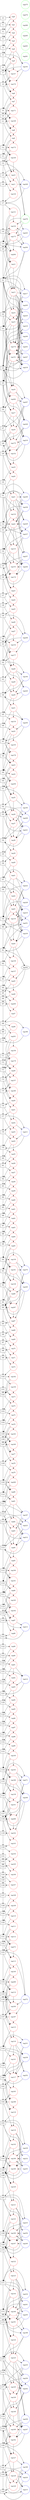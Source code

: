 digraph {
rankdir=LR;
subgraph {
rank="same";
t0 [shape=box];
t1 [shape=box];
t2 [shape=box];
t3 [shape=box];
t4 [shape=box];
t5 [shape=box];
t6 [shape=box];
t7 [shape=box];
t8 [shape=box];
t9 [shape=box];
t10 [shape=box];
t11 [shape=box];
t12 [shape=box];
t13 [shape=box];
t14 [shape=box];
t15 [shape=box];
t16 [shape=box];
t17 [shape=box];
t18 [shape=box];
t19 [shape=box];
t20 [shape=box];
t21 [shape=box];
t22 [shape=box];
t23 [shape=box];
t24 [shape=box];
t25 [shape=box];
t26 [shape=box];
t27 [shape=box];
t28 [shape=box];
t29 [shape=box];
t30 [shape=box];
t31 [shape=box];
t32 [shape=box];
t33 [shape=box];
t34 [shape=box];
t35 [shape=box];
t36 [shape=box];
t37 [shape=box];
t38 [shape=box];
t39 [shape=box];
t40 [shape=box];
t41 [shape=box];
t42 [shape=box];
t43 [shape=box];
t44 [shape=box];
t45 [shape=box];
t46 [shape=box];
t47 [shape=box];
t48 [shape=box];
t49 [shape=box];
t50 [shape=box];
t51 [shape=box];
t52 [shape=box];
t53 [shape=box];
t54 [shape=box];
t55 [shape=box];
t56 [shape=box];
t57 [shape=box];
t58 [shape=box];
t59 [shape=box];
t60 [shape=box];
t61 [shape=box];
t62 [shape=box];
t63 [shape=box];
t64 [shape=box];
t65 [shape=box];
t66 [shape=box];
t67 [shape=box];
t68 [shape=box];
t69 [shape=box];
t70 [shape=box];
t71 [shape=box];
t72 [shape=box];
t73 [shape=box];
t74 [shape=box];
t75 [shape=box];
t76 [shape=box];
t77 [shape=box];
t78 [shape=box];
t79 [shape=box];
t80 [shape=box];
t81 [shape=box];
t82 [shape=box];
t83 [shape=box];
t84 [shape=box];
t85 [shape=box];
t86 [shape=box];
t87 [shape=box];
t88 [shape=box];
t89 [shape=box];
t90 [shape=box];
t91 [shape=box];
t92 [shape=box];
t93 [shape=box];
t94 [shape=box];
t95 [shape=box];
t96 [shape=box];
t97 [shape=box];
t98 [shape=box];
t99 [shape=box];
t100 [shape=box];
t101 [shape=box];
t102 [shape=box];
t103 [shape=box];
t104 [shape=box];
t105 [shape=box];
t106 [shape=box];
t107 [shape=box];
t108 [shape=box];
t109 [shape=box];
t110 [shape=box];
t111 [shape=box];
t112 [shape=box];
t113 [shape=box];
t114 [shape=box];
t115 [shape=box];
t116 [shape=box];
t117 [shape=box];
t118 [shape=box];
t119 [shape=box];
t120 [shape=box];
t121 [shape=box];
t122 [shape=box];
t123 [shape=box];
t124 [shape=box];
t125 [shape=box];
t126 [shape=box];
t127 [shape=box];
t128 [shape=box];
t129 [shape=box];
t130 [shape=box];
t131 [shape=box];
t132 [shape=box];
t133 [shape=box];
t134 [shape=box];
t135 [shape=box];
t136 [shape=box];
t137 [shape=box];
t138 [shape=box];
t139 [shape=box];
t140 [shape=box];
t141 [shape=box];
t142 [shape=box];
t143 [shape=box];
t144 [shape=box];
t145 [shape=box];
t146 [shape=box];
t147 [shape=box];
t148 [shape=box];
t149 [shape=box];
t150 [shape=box];
t151 [shape=box];
t152 [shape=box];
t153 [shape=box];
t154 [shape=box];
t155 [shape=box];
t156 [shape=box];
t157 [shape=box];
t158 [shape=box];
t159 [shape=box];
t160 [shape=box];
t161 [shape=box];
t162 [shape=box];
t163 [shape=box];
t164 [shape=box];
t165 [shape=box];
t166 [shape=box];
t167 [shape=box];
t168 [shape=box];
t169 [shape=box];
t170 [shape=box];
t171 [shape=box];
t172 [shape=box];
t173 [shape=box];
t174 [shape=box];
t175 [shape=box];
t176 [shape=box];
t177 [shape=box];
t178 [shape=box];
t179 [shape=box];
t180 [shape=box];
t181 [shape=box];
t182 [shape=box];
t183 [shape=box];
t0 -> t1;
t1 -> t2;
t2 -> t3;
t3 -> t4;
t4 -> t5;
t5 -> t6;
t6 -> t7;
t7 -> t8;
t8 -> t9;
t9 -> t10;
t10 -> t11;
t11 -> t12;
t12 -> t13;
t13 -> t14;
t14 -> t15;
t15 -> t16;
t16 -> t17;
t17 -> t18;
t18 -> t19;
t19 -> t20;
t20 -> t21;
t21 -> t22;
t22 -> t23;
t23 -> t24;
t24 -> t25;
t25 -> t26;
t26 -> t27;
t27 -> t28;
t28 -> t29;
t29 -> t30;
t30 -> t31;
t31 -> t32;
t32 -> t33;
t33 -> t34;
t34 -> t35;
t35 -> t36;
t36 -> t37;
t37 -> t38;
t38 -> t39;
t39 -> t40;
t40 -> t41;
t41 -> t42;
t42 -> t43;
t43 -> t44;
t44 -> t45;
t45 -> t46;
t46 -> t47;
t47 -> t48;
t48 -> t49;
t49 -> t50;
t50 -> t51;
t51 -> t52;
t52 -> t53;
t53 -> t54;
t54 -> t55;
t55 -> t56;
t56 -> t57;
t57 -> t58;
t58 -> t59;
t59 -> t60;
t60 -> t61;
t61 -> t62;
t62 -> t63;
t63 -> t64;
t64 -> t65;
t65 -> t66;
t66 -> t67;
t67 -> t68;
t68 -> t69;
t69 -> t70;
t70 -> t71;
t71 -> t72;
t72 -> t73;
t73 -> t74;
t74 -> t75;
t75 -> t76;
t76 -> t77;
t77 -> t78;
t78 -> t79;
t79 -> t80;
t80 -> t81;
t81 -> t82;
t82 -> t83;
t83 -> t84;
t84 -> t85;
t85 -> t86;
t86 -> t87;
t87 -> t88;
t88 -> t89;
t89 -> t90;
t90 -> t91;
t91 -> t92;
t92 -> t93;
t93 -> t94;
t94 -> t95;
t95 -> t96;
t96 -> t97;
t97 -> t98;
t98 -> t99;
t99 -> t100;
t100 -> t101;
t101 -> t102;
t102 -> t103;
t103 -> t104;
t104 -> t105;
t105 -> t106;
t106 -> t107;
t107 -> t108;
t108 -> t109;
t109 -> t110;
t110 -> t111;
t111 -> t112;
t112 -> t113;
t113 -> t114;
t114 -> t115;
t115 -> t116;
t116 -> t117;
t117 -> t118;
t118 -> t119;
t119 -> t120;
t120 -> t121;
t121 -> t122;
t122 -> t123;
t123 -> t124;
t124 -> t125;
t125 -> t126;
t126 -> t127;
t127 -> t128;
t128 -> t129;
t129 -> t130;
t130 -> t131;
t131 -> t132;
t132 -> t133;
t133 -> t134;
t134 -> t135;
t135 -> t136;
t136 -> t137;
t137 -> t138;
t138 -> t139;
t139 -> t140;
t140 -> t141;
t141 -> t142;
t142 -> t143;
t143 -> t144;
t144 -> t145;
t145 -> t146;
t146 -> t147;
t147 -> t148;
t148 -> t149;
t149 -> t150;
t150 -> t151;
t151 -> t152;
t152 -> t153;
t153 -> t154;
t154 -> t155;
t155 -> t156;
t156 -> t157;
t157 -> t158;
t158 -> t159;
t159 -> t160;
t160 -> t161;
t161 -> t162;
t162 -> t163;
t163 -> t164;
t164 -> t165;
t165 -> t166;
t166 -> t167;
t167 -> t168;
t168 -> t169;
t169 -> t170;
t170 -> t171;
t171 -> t172;
t172 -> t173;
t173 -> t174;
t174 -> t175;
t175 -> t176;
t176 -> t177;
t177 -> t178;
t178 -> t179;
t179 -> t180;
t180 -> t181;
t181 -> t182;
t182 -> t183;
}
subgraph {
rank="same";
tag130 [shape=circle color=red]; 
tag131 [shape=circle color=red]; 
tag132 [shape=circle color=red]; 
tag133 [shape=circle color=red]; 
tag134 [shape=circle color=red]; 
tag135 [shape=circle color=red]; 
tag136 [shape=circle color=red]; 
tag137 [shape=circle color=red]; 
tag138 [shape=circle color=red]; 
tag139 [shape=circle color=red]; 
tag140 [shape=circle color=red]; 
tag141 [shape=circle color=red]; 
tag142 [shape=circle color=red]; 
tag143 [shape=circle color=red]; 
tag144 [shape=circle color=red]; 
tag145 [shape=circle color=red]; 
tag146 [shape=circle color=red]; 
tag0 [shape=circle color=red]; 
tag1 [shape=circle color=red]; 
tag2 [shape=circle color=red]; 
tag3 [shape=circle color=red]; 
tag4 [shape=circle color=red]; 
tag5 [shape=circle color=red]; 
tag6 [shape=circle color=red]; 
tag7 [shape=circle color=red]; 
tag8 [shape=circle color=red]; 
tag9 [shape=circle color=red]; 
tag10 [shape=circle color=red]; 
tag11 [shape=circle color=red]; 
tag12 [shape=circle color=red]; 
tag13 [shape=circle color=red]; 
tag14 [shape=circle color=red]; 
tag15 [shape=circle color=red]; 
tag16 [shape=circle color=red]; 
tag17 [shape=circle color=red]; 
tag18 [shape=circle color=red]; 
tag19 [shape=circle color=red]; 
tag20 [shape=circle color=red]; 
tag21 [shape=circle color=red]; 
tag22 [shape=circle color=red]; 
tag23 [shape=circle color=red]; 
tag24 [shape=circle color=red]; 
tag25 [shape=circle color=red]; 
tag26 [shape=circle color=red]; 
tag27 [shape=circle color=red]; 
tag28 [shape=circle color=red]; 
tag29 [shape=circle color=red]; 
tag30 [shape=circle color=red]; 
tag31 [shape=circle color=red]; 
tag32 [shape=circle color=red]; 
tag33 [shape=circle color=red]; 
tag34 [shape=circle color=red]; 
tag35 [shape=circle color=red]; 
tag36 [shape=circle color=red]; 
tag37 [shape=circle color=red]; 
tag38 [shape=circle color=red]; 
tag39 [shape=circle color=red]; 
tag40 [shape=circle color=red]; 
tag41 [shape=circle color=red]; 
tag42 [shape=circle color=red]; 
tag43 [shape=circle color=red]; 
tag44 [shape=circle color=red]; 
tag45 [shape=circle color=red]; 
tag46 [shape=circle color=red]; 
tag47 [shape=circle color=red]; 
tag48 [shape=circle color=red]; 
tag49 [shape=circle color=red]; 
tag50 [shape=circle color=red]; 
tag51 [shape=circle color=red]; 
tag52 [shape=circle color=red]; 
tag53 [shape=circle color=red]; 
tag54 [shape=circle color=red]; 
tag55 [shape=circle color=red]; 
tag56 [shape=circle color=red]; 
tag57 [shape=circle color=red]; 
tag58 [shape=circle color=red]; 
tag59 [shape=circle color=red]; 
tag60 [shape=circle color=red]; 
tag61 [shape=circle color=red]; 
tag62 [shape=circle color=red]; 
tag63 [shape=circle color=red]; 
tag64 [shape=circle color=red]; 
tag65 [shape=circle color=red]; 
tag66 [shape=circle color=red]; 
tag67 [shape=circle color=red]; 
tag68 [shape=circle color=red]; 
tag69 [shape=circle color=red]; 
tag70 [shape=circle color=red]; 
tag71 [shape=circle color=red]; 
tag72 [shape=circle color=red]; 
tag73 [shape=circle color=red]; 
tag74 [shape=circle color=red]; 
tag75 [shape=circle color=red]; 
tag76 [shape=circle color=red]; 
tag77 [shape=circle color=red]; 
tag78 [shape=circle color=red]; 
tag79 [shape=circle color=red]; 
tag80 [shape=circle color=red]; 
tag81 [shape=circle color=red]; 
tag82 [shape=circle color=red]; 
tag83 [shape=circle color=red]; 
tag84 [shape=circle color=red]; 
tag85 [shape=circle color=red]; 
tag86 [shape=circle color=red]; 
tag87 [shape=circle color=red]; 
tag88 [shape=circle color=red]; 
tag89 [shape=circle color=red]; 
tag90 [shape=circle color=red]; 
tag91 [shape=circle color=red]; 
tag92 [shape=circle color=red]; 
tag93 [shape=circle color=red]; 
tag94 [shape=circle color=red]; 
tag95 [shape=circle color=red]; 
tag96 [shape=circle color=red]; 
tag97 [shape=circle color=red]; 
tag98 [shape=circle color=red]; 
tag99 [shape=circle color=red]; 
tag100 [shape=circle color=red]; 
tag101 [shape=circle color=red]; 
tag102 [shape=circle color=red]; 
tag103 [shape=circle color=red]; 
tag104 [shape=circle color=red]; 
tag105 [shape=circle color=red]; 
tag106 [shape=circle color=red]; 
tag107 [shape=circle color=red]; 
tag108 [shape=circle color=red]; 
tag109 [shape=circle color=red]; 
tag110 [shape=circle color=red]; 
tag111 [shape=circle color=red]; 
tag112 [shape=circle color=red]; 
tag113 [shape=circle color=red]; 
tag114 [shape=circle color=red]; 
tag115 [shape=circle color=red]; 
tag116 [shape=circle color=red]; 
tag117 [shape=circle color=red]; 
tag118 [shape=circle color=red]; 
tag119 [shape=circle color=red]; 
tag120 [shape=circle color=red]; 
tag121 [shape=circle color=red]; 
tag122 [shape=circle color=red]; 
tag123 [shape=circle color=red]; 
tag124 [shape=circle color=red]; 
tag125 [shape=circle color=red]; 
tag126 [shape=circle color=red]; 
tag127 [shape=circle color=red]; 
tag128 [shape=circle color=red]; 
tag129 [shape=circle color=red]; 
tag200 [shape=circle color=red]; 
tag201 [shape=circle color=red]; 
tag273 [shape=circle color=red]; 
tag259 [shape=circle color=red]; 
tag260 [shape=circle color=red]; 
tag262 [shape=circle color=red]; 
tag264 [shape=circle color=red]; 
tag267 [shape=circle color=red]; 
tag268 [shape=circle color=red]; 
tag269 [shape=circle color=red]; 
tag147 [shape=circle color=red]; 
tag148 [shape=circle color=red]; 
tag149 [shape=circle color=red]; 
tag150 [shape=circle color=red]; 
tag151 [shape=circle color=red]; 
tag152 [shape=circle color=red]; 
tag153 [shape=circle color=red]; 
tag154 [shape=circle color=red]; 
tag155 [shape=circle color=red]; 
tag156 [shape=circle color=red]; 
tag157 [shape=circle color=red]; 
tag158 [shape=circle color=red]; 
tag159 [shape=circle color=red]; 
tag160 [shape=circle color=red]; 
tag161 [shape=circle color=red]; 
tag162 [shape=circle color=red]; 
tag163 [shape=circle color=red]; 
tag164 [shape=circle color=red]; 
tag165 [shape=circle color=red]; 
tag166 [shape=circle color=red]; 
tag167 [shape=circle color=red]; 
tag168 [shape=circle color=red]; 
tag169 [shape=circle color=red]; 
tag170 [shape=circle color=red]; 
tag171 [shape=circle color=red]; 
tag172 [shape=circle color=red]; 
tag173 [shape=circle color=red]; 
tag174 [shape=circle color=red]; 
tag175 [shape=circle color=red]; 
tag176 [shape=circle color=red]; 
tag177 [shape=circle color=red]; 
tag178 [shape=circle color=red]; 
tag179 [shape=circle color=red]; 
tag180 [shape=circle color=red]; 
tag181 [shape=circle color=red]; 
tag182 [shape=circle color=red]; 
tag183 [shape=circle color=red]; 
tag184 [shape=circle color=red]; 
tag185 [shape=circle color=red]; 
tag186 [shape=circle color=red]; 
tag187 [shape=circle color=red]; 
tag188 [shape=circle color=red]; 
tag189 [shape=circle color=red]; 
tag190 [shape=circle color=red]; 
tag191 [shape=circle color=red]; 
tag192 [shape=circle color=red]; 
}
subgraph {
rank="same";
tag203 [shape=circle color=blue]; 
tag204 [shape=circle color=blue]; 
tag205 [shape=circle color=blue]; 
tag206 [shape=circle color=blue]; 
tag207 [shape=circle color=blue]; 
tag208 [shape=circle color=blue]; 
tag209 [shape=circle color=blue]; 
tag210 [shape=circle color=blue]; 
tag211 [shape=circle color=blue]; 
tag212 [shape=circle color=blue]; 
tag213 [shape=circle color=blue]; 
tag214 [shape=circle color=blue]; 
tag215 [shape=circle color=blue]; 
tag216 [shape=circle color=blue]; 
tag217 [shape=circle color=blue]; 
tag218 [shape=circle color=blue]; 
tag219 [shape=circle color=blue]; 
tag220 [shape=circle color=blue]; 
tag221 [shape=circle color=blue]; 
tag222 [shape=circle color=blue]; 
tag223 [shape=circle color=blue]; 
tag224 [shape=circle color=blue]; 
tag225 [shape=circle color=blue]; 
tag226 [shape=circle color=blue]; 
tag227 [shape=circle color=blue]; 
tag228 [shape=circle color=blue]; 
tag270 [shape=circle color=blue]; 
tag271 [shape=circle color=blue]; 
tag272 [shape=circle color=blue]; 
tag193 [shape=circle color=blue]; 
tag194 [shape=circle color=blue]; 
tag195 [shape=circle color=blue]; 
tag196 [shape=circle color=blue]; 
tag197 [shape=circle color=blue]; 
tag198 [shape=circle color=blue]; 
tag199 [shape=circle color=blue]; 
tag229 [shape=circle color=blue]; 
tag230 [shape=circle color=blue]; 
tag231 [shape=circle color=blue]; 
tag232 [shape=circle color=blue]; 
tag233 [shape=circle color=blue]; 
tag234 [shape=circle color=blue]; 
tag235 [shape=circle color=blue]; 
tag236 [shape=circle color=blue]; 
tag237 [shape=circle color=blue]; 
tag238 [shape=circle color=blue]; 
tag239 [shape=circle color=blue]; 
tag240 [shape=circle color=blue]; 
tag241 [shape=circle color=blue]; 
tag242 [shape=circle color=blue]; 
tag243 [shape=circle color=blue]; 
tag244 [shape=circle color=blue]; 
tag245 [shape=circle color=blue]; 
tag246 [shape=circle color=blue]; 
tag247 [shape=circle color=blue]; 
tag248 [shape=circle color=blue]; 
tag249 [shape=circle color=blue]; 
tag250 [shape=circle color=blue]; 
tag251 [shape=circle color=blue]; 
tag252 [shape=circle color=blue]; 
tag253 [shape=circle color=blue]; 
tag254 [shape=circle color=blue]; 
tag255 [shape=circle color=blue]; 
tag256 [shape=circle color=blue]; 
tag257 [shape=circle color=blue]; 
tag258 [shape=circle color=blue]; 
}
subgraph {
rank="same";
tag261 [shape=circle color=green]; 
tag263 [shape=circle color=green]; 
tag265 [shape=circle color=green]; 
tag266 [shape=circle color=green]; 
tag274 [shape=circle color=green]; 
tag275 [shape=circle color=green]; 
tag276 [shape=circle color=green]; 
}
tag0 -> t2;
tag1 -> t3;
tag2 -> t4;
tag3 -> t5;
tag4 -> t6;
tag5 -> t7;
tag6 -> t9;
tag7 -> t10;
tag8 -> t12;
tag9 -> t13;
tag10 -> t15;
tag11 -> t16;
tag12 -> t21;
tag13 -> t22;
tag14 -> t23;
tag15 -> t24;
tag16 -> t26;
tag17 -> t27;
tag18 -> t28;
tag19 -> t30;
tag20 -> t31;
tag21 -> t32;
tag22 -> t34;
tag23 -> t37;
tag24 -> t38;
tag25 -> t39;
tag26 -> t40;
tag27 -> t41;
tag28 -> t43;
tag29 -> t44;
tag30 -> t45;
tag31 -> t46;
tag32 -> t48;
tag33 -> t50;
tag34 -> t51;
tag35 -> t52;
tag36 -> t53;
tag37 -> t54;
tag38 -> t55;
tag39 -> t56;
tag40 -> t57;
tag41 -> t58;
tag42 -> t59;
tag43 -> t60;
tag44 -> t62;
tag45 -> t65;
tag46 -> t66;
tag47 -> t68;
tag48 -> t70;
tag49 -> t74;
tag50 -> t76;
tag51 -> t77;
tag52 -> t78;
tag53 -> t79;
tag54 -> t80;
tag55 -> t81;
tag56 -> t82;
tag57 -> t83;
tag58 -> t84;
tag59 -> t85;
tag60 -> t86;
tag61 -> t87;
tag62 -> t88;
tag63 -> t89;
tag64 -> t90;
tag65 -> t91;
tag66 -> t94;
tag67 -> t95;
tag68 -> t96;
tag69 -> t97;
tag70 -> t98;
tag71 -> t99;
tag72 -> t100;
tag73 -> t103;
tag74 -> t104;
tag75 -> t105;
tag76 -> t106;
tag77 -> t108;
tag78 -> t109;
tag79 -> t110;
tag80 -> t111;
tag81 -> t112;
tag82 -> t113;
tag83 -> t114;
tag84 -> t115;
tag85 -> t116;
tag86 -> t118;
tag87 -> t120;
tag88 -> t121;
tag89 -> t124;
tag90 -> t125;
tag91 -> t126;
tag92 -> t127;
tag93 -> t128;
tag94 -> t129;
tag95 -> t130;
tag96 -> t131;
tag97 -> t132;
tag98 -> t133;
tag99 -> t134;
tag100 -> t135;
tag101 -> t138;
tag102 -> t139;
tag103 -> t140;
tag104 -> t142;
tag105 -> t143;
tag106 -> t144;
tag107 -> t146;
tag108 -> t149;
tag109 -> t150;
tag110 -> t151;
tag111 -> t152;
tag112 -> t153;
tag113 -> t154;
tag114 -> t156;
tag115 -> t158;
tag116 -> t159;
tag117 -> t161;
tag118 -> t163;
tag119 -> t164;
tag120 -> t167;
tag121 -> t168;
tag122 -> t171;
tag123 -> t172;
tag124 -> t175;
tag125 -> t176;
tag126 -> t178;
tag127 -> t181;
tag128 -> t182;
tag129 -> t183;
tag130 -> t17;
tag131 -> t19;
tag132 -> t33;
tag133 -> t35;
tag134 -> t47;
tag135 -> t61;
tag136 -> t63;
tag137 -> t64;
tag138 -> t93;
tag139 -> t137;
tag140 -> t155;
tag141 -> t160;
tag142 -> t165;
tag143 -> t169;
tag144 -> t173;
tag145 -> t177;
tag146 -> t179;
tag147 -> t8;
tag148 -> t11;
tag149 -> t14;
tag150 -> t20;
tag151 -> t25;
tag152 -> t29;
tag153 -> t36;
tag154 -> t42;
tag155 -> t49;
tag156 -> t73;
tag157 -> t75;
tag158 -> t92;
tag159 -> t102;
tag160 -> t107;
tag161 -> t117;
tag162 -> t119;
tag163 -> t136;
tag164 -> t157;
tag165 -> t162;
tag166 -> t166;
tag167 -> t170;
tag168 -> t174;
tag169 -> t180;
tag170 -> t8;
tag171 -> t11;
tag172 -> t14;
tag173 -> t20;
tag174 -> t25;
tag175 -> t29;
tag176 -> t36;
tag177 -> t42;
tag178 -> t49;
tag179 -> t73;
tag180 -> t75;
tag181 -> t92;
tag182 -> t102;
tag183 -> t107;
tag184 -> t117;
tag185 -> t119;
tag186 -> t136;
tag187 -> t157;
tag188 -> t162;
tag189 -> t166;
tag190 -> t170;
tag191 -> t174;
tag192 -> t180;
tag193 -> t7;
tag194 -> t44;
tag195 -> t53;
tag196 -> t70;
tag197 -> t113;
tag198 -> t175;
tag199 -> t182;
tag200 -> t67;
tag201 -> t72;
tag202 -> t64;
tag203 -> t24;
tag204 -> t21;
tag205 -> t23;
tag206 -> t24;
tag207 -> t27;
tag208 -> t41;
tag209 -> t54;
tag210 -> t60;
tag211 -> t79;
tag212 -> t114;
tag213 -> t121;
tag214 -> t127;
tag215 -> t183;
tag216 -> t24;
tag217 -> t23;
tag218 -> t24;
tag219 -> t28;
tag220 -> t44;
tag221 -> t54;
tag222 -> t59;
tag223 -> t114;
tag224 -> t183;
tag225 -> t24;
tag226 -> t28;
tag227 -> t24;
tag228 -> t60;
tag229 -> t33;
tag230 -> t61;
tag231 -> t160;
tag232 -> t165;
tag233 -> t169;
tag234 -> t173;
tag235 -> t177;
tag236 -> t33;
tag237 -> t34;
tag238 -> t160;
tag239 -> t165;
tag240 -> t169;
tag241 -> t173;
tag242 -> t178;
tag243 -> t19;
tag244 -> t35;
tag245 -> t93;
tag246 -> t137;
tag247 -> t179;
tag248 -> t17;
tag249 -> t33;
tag250 -> t47;
tag251 -> t61;
tag252 -> t160;
tag253 -> t165;
tag254 -> t169;
tag255 -> t173;
tag256 -> t177;
tag257 -> t35;
tag258 -> t179;
tag259 -> t51;
tag260 -> t111;
tag262 -> t26;
tag264 -> t21;
tag267 -> t94;
tag268 -> t138;
tag269 -> t156;
tag270 -> t94;
tag271 -> t138;
tag272 -> t156;
tag273 -> t153;
tag276 -> t19;
t0 -> tag0;
t1 -> tag1;
t2 -> tag2;
t3 -> tag3;
t4 -> tag4;
t5 -> tag5;
t7 -> tag6;
t8 -> tag7;
t10 -> tag8;
t11 -> tag9;
t13 -> tag10;
t14 -> tag11;
t19 -> tag12;
t20 -> tag13;
t21 -> tag14;
t22 -> tag15;
t24 -> tag16;
t25 -> tag17;
t26 -> tag18;
t28 -> tag19;
t29 -> tag20;
t30 -> tag21;
t32 -> tag22;
t35 -> tag23;
t36 -> tag24;
t37 -> tag25;
t38 -> tag26;
t39 -> tag27;
t41 -> tag28;
t42 -> tag29;
t43 -> tag30;
t44 -> tag31;
t46 -> tag32;
t48 -> tag33;
t49 -> tag34;
t50 -> tag35;
t51 -> tag36;
t52 -> tag37;
t53 -> tag38;
t54 -> tag39;
t55 -> tag40;
t56 -> tag41;
t57 -> tag42;
t58 -> tag43;
t60 -> tag44;
t63 -> tag45;
t64 -> tag46;
t66 -> tag47;
t68 -> tag48;
t72 -> tag49;
t74 -> tag50;
t75 -> tag51;
t76 -> tag52;
t77 -> tag53;
t78 -> tag54;
t79 -> tag55;
t80 -> tag56;
t81 -> tag57;
t82 -> tag58;
t83 -> tag59;
t84 -> tag60;
t85 -> tag61;
t86 -> tag62;
t87 -> tag63;
t88 -> tag64;
t89 -> tag65;
t92 -> tag66;
t93 -> tag67;
t94 -> tag68;
t95 -> tag69;
t96 -> tag70;
t97 -> tag71;
t98 -> tag72;
t101 -> tag73;
t102 -> tag74;
t103 -> tag75;
t104 -> tag76;
t106 -> tag77;
t107 -> tag78;
t108 -> tag79;
t109 -> tag80;
t110 -> tag81;
t111 -> tag82;
t112 -> tag83;
t113 -> tag84;
t114 -> tag85;
t116 -> tag86;
t118 -> tag87;
t119 -> tag88;
t122 -> tag89;
t123 -> tag90;
t124 -> tag91;
t125 -> tag92;
t126 -> tag93;
t127 -> tag94;
t128 -> tag95;
t129 -> tag96;
t130 -> tag97;
t131 -> tag98;
t132 -> tag99;
t133 -> tag100;
t136 -> tag101;
t137 -> tag102;
t138 -> tag103;
t140 -> tag104;
t141 -> tag105;
t142 -> tag106;
t144 -> tag107;
t147 -> tag108;
t148 -> tag109;
t149 -> tag110;
t150 -> tag111;
t151 -> tag112;
t152 -> tag113;
t154 -> tag114;
t156 -> tag115;
t157 -> tag116;
t159 -> tag117;
t161 -> tag118;
t162 -> tag119;
t165 -> tag120;
t166 -> tag121;
t169 -> tag122;
t170 -> tag123;
t173 -> tag124;
t174 -> tag125;
t176 -> tag126;
t179 -> tag127;
t180 -> tag128;
t181 -> tag129;
t15 -> tag130;
t17 -> tag131;
t31 -> tag132;
t33 -> tag133;
t45 -> tag134;
t59 -> tag135;
t61 -> tag136;
t62 -> tag137;
t91 -> tag138;
t135 -> tag139;
t153 -> tag140;
t158 -> tag141;
t163 -> tag142;
t167 -> tag143;
t171 -> tag144;
t175 -> tag145;
t177 -> tag146;
t6 -> tag147;
t9 -> tag148;
t12 -> tag149;
t18 -> tag150;
t23 -> tag151;
t27 -> tag152;
t34 -> tag153;
t40 -> tag154;
t47 -> tag155;
t71 -> tag156;
t73 -> tag157;
t90 -> tag158;
t100 -> tag159;
t105 -> tag160;
t115 -> tag161;
t117 -> tag162;
t134 -> tag163;
t155 -> tag164;
t160 -> tag165;
t164 -> tag166;
t168 -> tag167;
t172 -> tag168;
t178 -> tag169;
t6 -> tag170;
t9 -> tag171;
t12 -> tag172;
t18 -> tag173;
t23 -> tag174;
t27 -> tag175;
t34 -> tag176;
t40 -> tag177;
t47 -> tag178;
t71 -> tag179;
t73 -> tag180;
t90 -> tag181;
t100 -> tag182;
t105 -> tag183;
t115 -> tag184;
t117 -> tag185;
t134 -> tag186;
t155 -> tag187;
t160 -> tag188;
t164 -> tag189;
t168 -> tag190;
t172 -> tag191;
t178 -> tag192;
t5 -> tag193;
t42 -> tag194;
t51 -> tag195;
t68 -> tag196;
t111 -> tag197;
t173 -> tag198;
t180 -> tag199;
t65 -> tag200;
t68 -> tag201;
t61 -> tag202;
t21 -> tag203;
t19 -> tag204;
t21 -> tag205;
t22 -> tag206;
t25 -> tag207;
t39 -> tag208;
t52 -> tag209;
t58 -> tag210;
t77 -> tag211;
t112 -> tag212;
t119 -> tag213;
t125 -> tag214;
t181 -> tag215;
t21 -> tag216;
t21 -> tag217;
t22 -> tag218;
t26 -> tag219;
t42 -> tag220;
t52 -> tag221;
t57 -> tag222;
t112 -> tag223;
t181 -> tag224;
t21 -> tag225;
t25 -> tag226;
t21 -> tag227;
t57 -> tag228;
t31 -> tag229;
t59 -> tag230;
t158 -> tag231;
t163 -> tag232;
t167 -> tag233;
t171 -> tag234;
t175 -> tag235;
t31 -> tag236;
t32 -> tag237;
t158 -> tag238;
t163 -> tag239;
t167 -> tag240;
t171 -> tag241;
t176 -> tag242;
t17 -> tag243;
t33 -> tag244;
t91 -> tag245;
t135 -> tag246;
t177 -> tag247;
t15 -> tag248;
t31 -> tag249;
t45 -> tag250;
t59 -> tag251;
t158 -> tag252;
t163 -> tag253;
t167 -> tag254;
t171 -> tag255;
t175 -> tag256;
t31 -> tag257;
t175 -> tag258;
t49 -> tag259;
t109 -> tag260;
t24 -> tag262;
t19 -> tag264;
t92 -> tag267;
t136 -> tag268;
t154 -> tag269;
t91 -> tag270;
t135 -> tag271;
t153 -> tag272;
t151 -> tag273;
t14 -> tag276;
tag0 -> tag1;
tag1 -> tag2;
tag2 -> tag3;
tag3 -> tag4;
tag4 -> tag5;
tag6 -> tag7;
tag8 -> tag9;
tag10 -> tag11;
tag12 -> tag13;
tag13 -> tag14;
tag14 -> tag15;
tag16 -> tag17;
tag17 -> tag18;
tag19 -> tag20;
tag20 -> tag21;
tag23 -> tag24;
tag24 -> tag25;
tag25 -> tag26;
tag26 -> tag27;
tag28 -> tag29;
tag29 -> tag30;
tag30 -> tag31;
tag33 -> tag34;
tag34 -> tag35;
tag35 -> tag36;
tag36 -> tag37;
tag37 -> tag38;
tag38 -> tag39;
tag39 -> tag40;
tag40 -> tag41;
tag41 -> tag42;
tag42 -> tag43;
tag45 -> tag46;
tag50 -> tag51;
tag51 -> tag52;
tag52 -> tag53;
tag53 -> tag54;
tag54 -> tag55;
tag55 -> tag56;
tag56 -> tag57;
tag57 -> tag58;
tag58 -> tag59;
tag59 -> tag60;
tag60 -> tag61;
tag61 -> tag62;
tag62 -> tag63;
tag63 -> tag64;
tag64 -> tag65;
tag66 -> tag67;
tag67 -> tag68;
tag68 -> tag69;
tag69 -> tag70;
tag70 -> tag71;
tag71 -> tag72;
tag73 -> tag74;
tag74 -> tag75;
tag75 -> tag76;
tag77 -> tag78;
tag78 -> tag79;
tag79 -> tag80;
tag80 -> tag81;
tag81 -> tag82;
tag82 -> tag83;
tag83 -> tag84;
tag84 -> tag85;
tag87 -> tag88;
tag89 -> tag90;
tag90 -> tag91;
tag91 -> tag92;
tag92 -> tag93;
tag93 -> tag94;
tag94 -> tag95;
tag95 -> tag96;
tag96 -> tag97;
tag97 -> tag98;
tag98 -> tag99;
tag99 -> tag100;
tag101 -> tag102;
tag102 -> tag103;
tag104 -> tag105;
tag105 -> tag106;
tag108 -> tag109;
tag109 -> tag110;
tag110 -> tag111;
tag111 -> tag112;
tag112 -> tag113;
tag115 -> tag116;
tag118 -> tag119;
tag120 -> tag121;
tag122 -> tag123;
tag124 -> tag125;
tag127 -> tag128;
tag128 -> tag129;
tag11 -> tag130;
tag21 -> tag132;
tag132 -> tag22;
tag22 -> tag133;
tag31 -> tag134;
tag134 -> tag32;
tag43 -> tag135;
tag135 -> tag44;
tag44 -> tag136;
tag136 -> tag137;
tag137 -> tag45;
tag138 -> tag66;
tag139 -> tag101;
tag113 -> tag140;
tag140 -> tag114;
tag116 -> tag141;
tag141 -> tag117;
tag119 -> tag142;
tag121 -> tag143;
tag123 -> tag144;
tag125 -> tag145;
tag145 -> tag126;
tag126 -> tag146;
tag5 -> tag147;
tag147 -> tag6;
tag7 -> tag148;
tag148 -> tag8;
tag9 -> tag149;
tag149 -> tag10;
tag131 -> tag150;
tag150 -> tag12;
tag15 -> tag151;
tag151 -> tag16;
tag18 -> tag152;
tag152 -> tag19;
tag133 -> tag153;
tag153 -> tag23;
tag27 -> tag154;
tag154 -> tag28;
tag32 -> tag155;
tag155 -> tag33;
tag156 -> tag49;
tag49 -> tag157;
tag157 -> tag50;
tag65 -> tag158;
tag158 -> tag138;
tag159 -> tag73;
tag76 -> tag160;
tag160 -> tag77;
tag85 -> tag161;
tag161 -> tag86;
tag86 -> tag162;
tag162 -> tag87;
tag100 -> tag163;
tag163 -> tag139;
tag114 -> tag164;
tag164 -> tag115;
tag117 -> tag165;
tag165 -> tag118;
tag142 -> tag166;
tag166 -> tag120;
tag143 -> tag167;
tag167 -> tag122;
tag144 -> tag168;
tag168 -> tag124;
tag146 -> tag169;
tag169 -> tag127;
tag5 -> tag170;
tag170 -> tag6;
tag7 -> tag171;
tag171 -> tag8;
tag9 -> tag172;
tag172 -> tag10;
tag131 -> tag173;
tag173 -> tag12;
tag15 -> tag174;
tag174 -> tag16;
tag18 -> tag175;
tag175 -> tag19;
tag133 -> tag176;
tag176 -> tag23;
tag27 -> tag177;
tag177 -> tag28;
tag32 -> tag178;
tag178 -> tag33;
tag179 -> tag49;
tag49 -> tag180;
tag180 -> tag50;
tag65 -> tag181;
tag181 -> tag138;
tag182 -> tag73;
tag76 -> tag183;
tag183 -> tag77;
tag85 -> tag184;
tag184 -> tag86;
tag86 -> tag185;
tag185 -> tag87;
tag100 -> tag186;
tag186 -> tag139;
tag114 -> tag187;
tag187 -> tag115;
tag117 -> tag188;
tag188 -> tag118;
tag142 -> tag189;
tag189 -> tag120;
tag143 -> tag190;
tag190 -> tag122;
tag144 -> tag191;
tag191 -> tag124;
tag146 -> tag192;
tag192 -> tag127;
tag4 -> tag193;
tag193 -> tag147;
tag193 -> tag170;
tag28 -> tag194;
tag194 -> tag30;
tag35 -> tag195;
tag195 -> tag37;
tag81 -> tag197;
tag197 -> tag83;
tag168 -> tag198;
tag191 -> tag198;
tag198 -> tag125;
tag127 -> tag199;
tag199 -> tag129;
tag46 -> tag200;
tag200 -> tag47;
tag201 -> tag156;
tag201 -> tag179;
tag44 -> tag202;
tag202 -> tag45;
tag13 -> tag203;
tag203 -> tag151;
tag203 -> tag174;
tag150 -> tag204;
tag173 -> tag204;
tag204 -> tag13;
tag13 -> tag205;
tag205 -> tag15;
tag14 -> tag206;
tag205 -> tag206;
tag206 -> tag151;
tag206 -> tag174;
tag16 -> tag207;
tag207 -> tag18;
tag26 -> tag208;
tag208 -> tag154;
tag208 -> tag177;
tag36 -> tag209;
tag195 -> tag209;
tag209 -> tag38;
tag42 -> tag210;
tag210 -> tag135;
tag52 -> tag211;
tag211 -> tag54;
tag82 -> tag212;
tag197 -> tag212;
tag212 -> tag84;
tag87 -> tag213;
tag91 -> tag214;
tag214 -> tag93;
tag128 -> tag215;
tag199 -> tag215;
tag13 -> tag216;
tag216 -> tag151;
tag216 -> tag174;
tag13 -> tag217;
tag217 -> tag15;
tag217 -> tag206;
tag14 -> tag218;
tag205 -> tag218;
tag217 -> tag218;
tag218 -> tag151;
tag218 -> tag174;
tag17 -> tag219;
tag207 -> tag219;
tag219 -> tag152;
tag219 -> tag175;
tag28 -> tag220;
tag220 -> tag30;
tag36 -> tag221;
tag195 -> tag221;
tag221 -> tag38;
tag41 -> tag222;
tag222 -> tag43;
tag222 -> tag210;
tag82 -> tag223;
tag197 -> tag223;
tag223 -> tag84;
tag128 -> tag224;
tag199 -> tag224;
tag13 -> tag225;
tag225 -> tag151;
tag225 -> tag174;
tag16 -> tag226;
tag226 -> tag152;
tag226 -> tag175;
tag13 -> tag227;
tag227 -> tag151;
tag227 -> tag174;
tag41 -> tag228;
tag228 -> tag135;
tag21 -> tag229;
tag229 -> tag22;
tag43 -> tag230;
tag210 -> tag230;
tag228 -> tag230;
tag230 -> tag44;
tag116 -> tag231;
tag231 -> tag117;
tag119 -> tag232;
tag232 -> tag166;
tag232 -> tag189;
tag121 -> tag233;
tag233 -> tag167;
tag233 -> tag190;
tag123 -> tag234;
tag234 -> tag168;
tag234 -> tag191;
tag125 -> tag235;
tag235 -> tag126;
tag21 -> tag236;
tag236 -> tag22;
tag132 -> tag237;
tag229 -> tag237;
tag236 -> tag237;
tag237 -> tag133;
tag116 -> tag238;
tag238 -> tag117;
tag119 -> tag239;
tag239 -> tag166;
tag239 -> tag189;
tag121 -> tag240;
tag240 -> tag167;
tag240 -> tag190;
tag123 -> tag241;
tag241 -> tag168;
tag241 -> tag191;
tag145 -> tag242;
tag235 -> tag242;
tag242 -> tag146;
tag243 -> tag150;
tag243 -> tag173;
tag22 -> tag244;
tag237 -> tag244;
tag244 -> tag153;
tag244 -> tag176;
tag158 -> tag245;
tag181 -> tag245;
tag245 -> tag66;
tag163 -> tag246;
tag186 -> tag246;
tag246 -> tag101;
tag126 -> tag247;
tag242 -> tag247;
tag247 -> tag169;
tag247 -> tag192;
tag11 -> tag248;
tag21 -> tag249;
tag249 -> tag22;
tag249 -> tag237;
tag31 -> tag250;
tag250 -> tag32;
tag43 -> tag251;
tag210 -> tag251;
tag228 -> tag251;
tag251 -> tag44;
tag116 -> tag252;
tag252 -> tag117;
tag119 -> tag253;
tag253 -> tag166;
tag253 -> tag189;
tag121 -> tag254;
tag254 -> tag167;
tag254 -> tag190;
tag123 -> tag255;
tag255 -> tag168;
tag255 -> tag191;
tag125 -> tag256;
tag256 -> tag126;
tag256 -> tag242;
tag21 -> tag257;
tag257 -> tag153;
tag257 -> tag176;
tag125 -> tag258;
tag258 -> tag169;
tag258 -> tag192;
tag33 -> tag259;
tag259 -> tag35;
tag79 -> tag260;
tag260 -> tag81;
tag151 -> tag262;
tag174 -> tag262;
tag262 -> tag17;
tag262 -> tag207;
tag262 -> tag226;
tag150 -> tag264;
tag173 -> tag264;
tag264 -> tag13;
tag138 -> tag267;
tag245 -> tag267;
tag267 -> tag67;
tag139 -> tag268;
tag246 -> tag268;
tag268 -> tag102;
tag140 -> tag269;
tag269 -> tag164;
tag269 -> tag187;
tag158 -> tag270;
tag181 -> tag270;
tag270 -> tag67;
tag163 -> tag271;
tag186 -> tag271;
tag271 -> tag102;
tag113 -> tag272;
tag272 -> tag164;
tag272 -> tag187;
tag111 -> tag273;
tag273 -> tag113;
tag10 -> tag276;
tag276 -> tag150;
tag276 -> tag173;
}